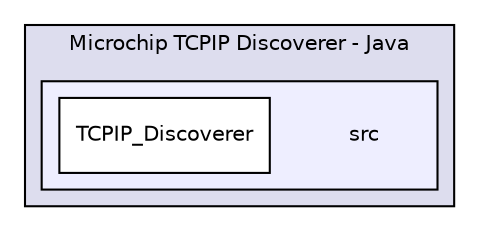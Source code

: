 digraph "C:/Users/mainuser/Desktop/School/SeniorProject/EthKitTCP/Microchip/TCPIP Stack/Utilities/Source/Microchip TCPIP Discoverer - Java/src" {
  compound=true
  node [ fontsize="10", fontname="Helvetica"];
  edge [ labelfontsize="10", labelfontname="Helvetica"];
  subgraph clusterdir_a511daf65e0347fd0298365c308c6c89 {
    graph [ bgcolor="#ddddee", pencolor="black", label="Microchip TCPIP Discoverer - Java" fontname="Helvetica", fontsize="10", URL="dir_a511daf65e0347fd0298365c308c6c89.html"]
  subgraph clusterdir_17a5f652de3426002e7541bfb9c60221 {
    graph [ bgcolor="#eeeeff", pencolor="black", label="" URL="dir_17a5f652de3426002e7541bfb9c60221.html"];
    dir_17a5f652de3426002e7541bfb9c60221 [shape=plaintext label="src"];
    dir_57f9fc707ae6ac397b8014964bb679f1 [shape=box label="TCPIP_Discoverer" color="black" fillcolor="white" style="filled" URL="dir_57f9fc707ae6ac397b8014964bb679f1.html"];
  }
  }
}
